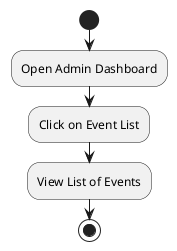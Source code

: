 @startuml
|Admin|
start
:Open Admin Dashboard;
:Click on Event List;
:View List of Events;
stop
@enduml
